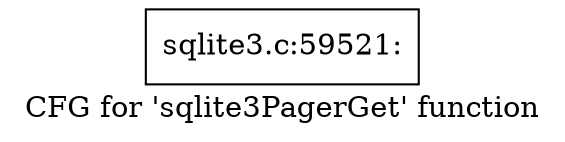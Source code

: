 digraph "CFG for 'sqlite3PagerGet' function" {
	label="CFG for 'sqlite3PagerGet' function";

	Node0x55c0f6f60a20 [shape=record,label="{sqlite3.c:59521:}"];
}
